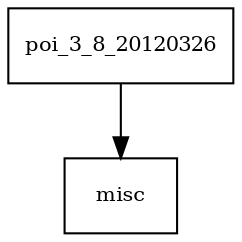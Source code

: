 digraph poi_3_8_20120326_dependencies {
  node [shape = box, fontsize=10.0];
  poi_3_8_20120326 -> misc;
}
